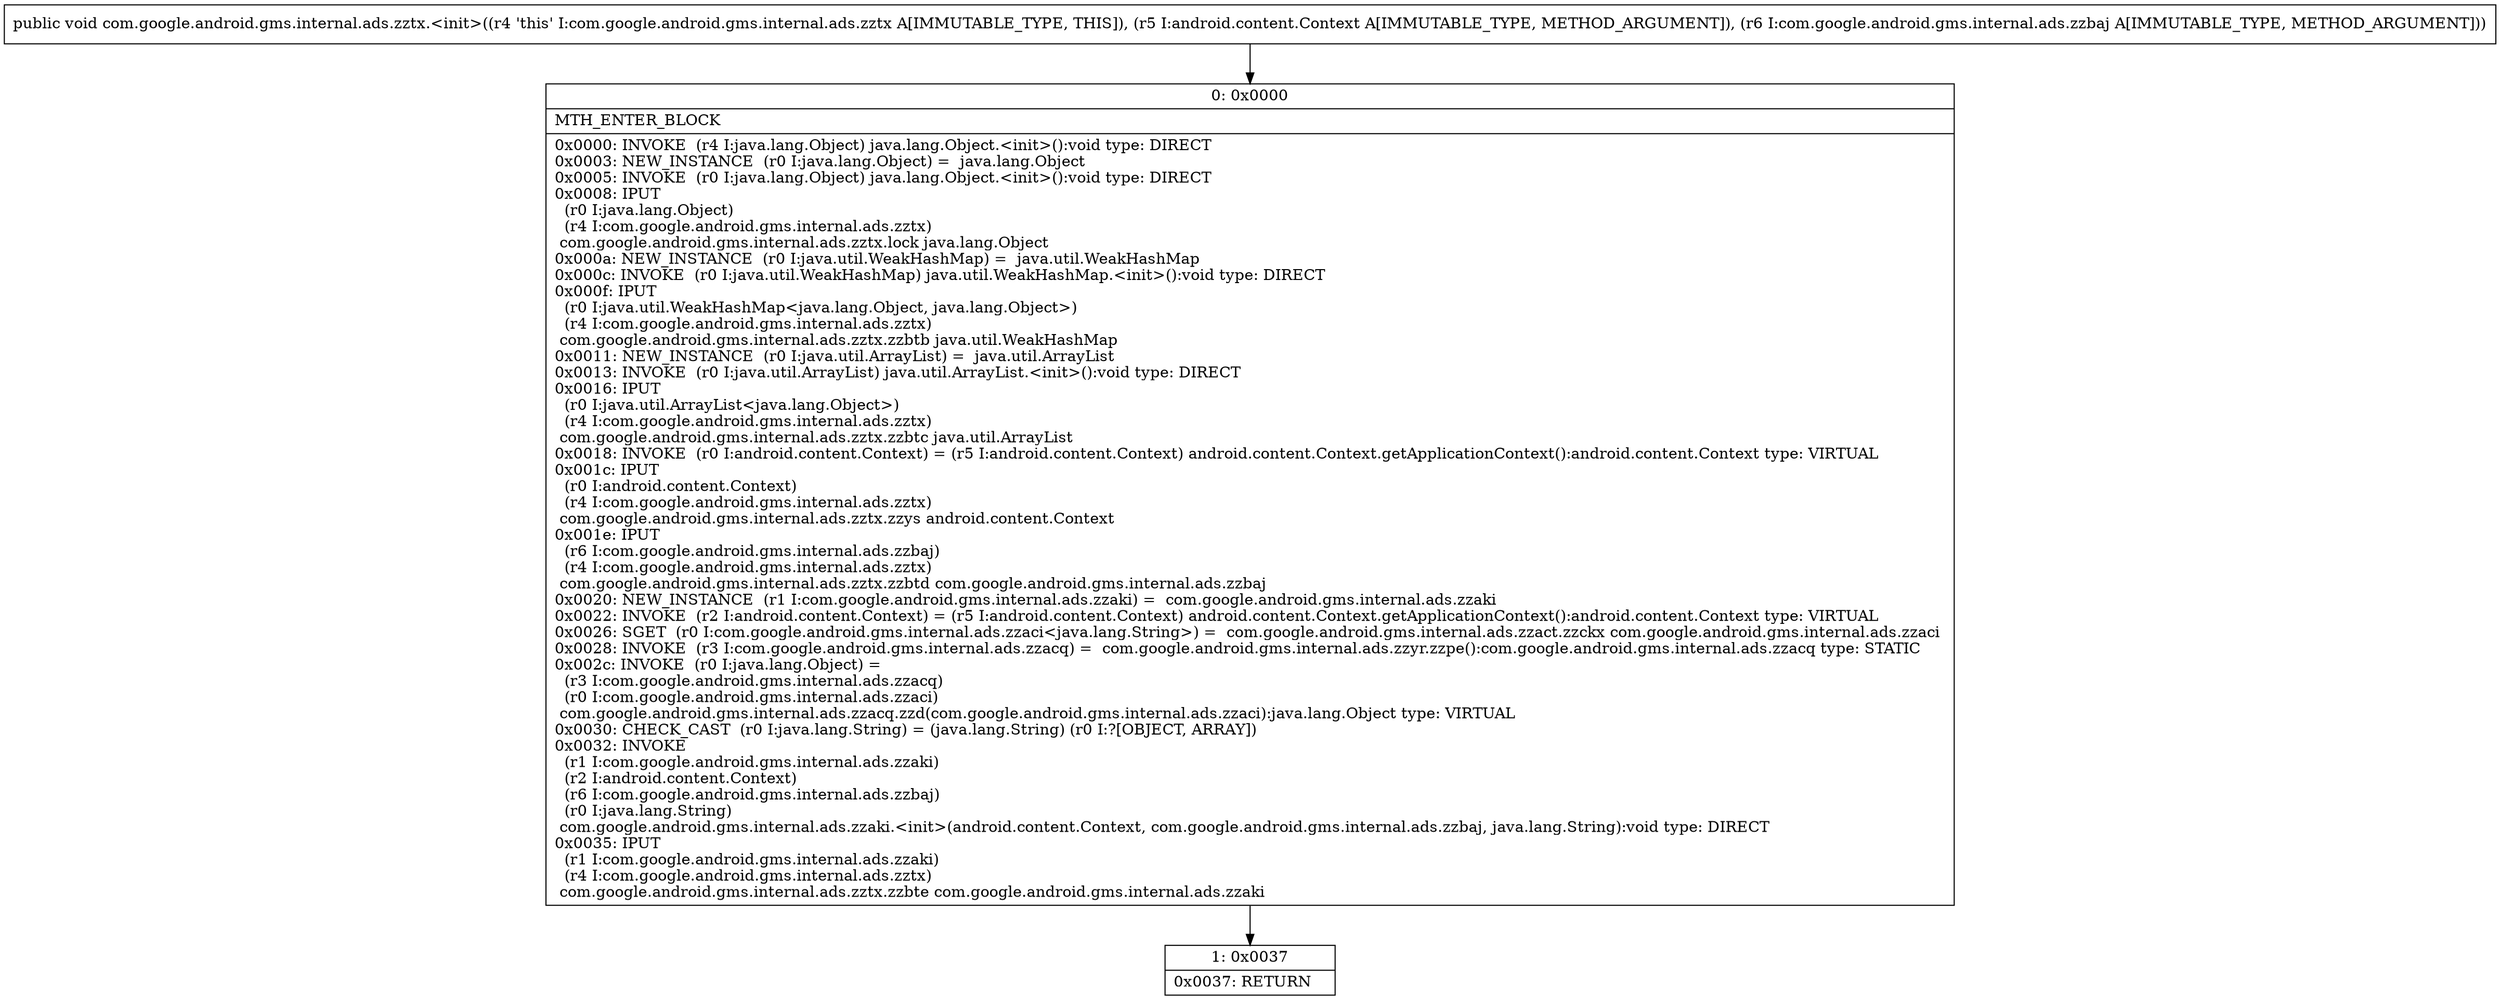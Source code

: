 digraph "CFG forcom.google.android.gms.internal.ads.zztx.\<init\>(Landroid\/content\/Context;Lcom\/google\/android\/gms\/internal\/ads\/zzbaj;)V" {
Node_0 [shape=record,label="{0\:\ 0x0000|MTH_ENTER_BLOCK\l|0x0000: INVOKE  (r4 I:java.lang.Object) java.lang.Object.\<init\>():void type: DIRECT \l0x0003: NEW_INSTANCE  (r0 I:java.lang.Object) =  java.lang.Object \l0x0005: INVOKE  (r0 I:java.lang.Object) java.lang.Object.\<init\>():void type: DIRECT \l0x0008: IPUT  \l  (r0 I:java.lang.Object)\l  (r4 I:com.google.android.gms.internal.ads.zztx)\l com.google.android.gms.internal.ads.zztx.lock java.lang.Object \l0x000a: NEW_INSTANCE  (r0 I:java.util.WeakHashMap) =  java.util.WeakHashMap \l0x000c: INVOKE  (r0 I:java.util.WeakHashMap) java.util.WeakHashMap.\<init\>():void type: DIRECT \l0x000f: IPUT  \l  (r0 I:java.util.WeakHashMap\<java.lang.Object, java.lang.Object\>)\l  (r4 I:com.google.android.gms.internal.ads.zztx)\l com.google.android.gms.internal.ads.zztx.zzbtb java.util.WeakHashMap \l0x0011: NEW_INSTANCE  (r0 I:java.util.ArrayList) =  java.util.ArrayList \l0x0013: INVOKE  (r0 I:java.util.ArrayList) java.util.ArrayList.\<init\>():void type: DIRECT \l0x0016: IPUT  \l  (r0 I:java.util.ArrayList\<java.lang.Object\>)\l  (r4 I:com.google.android.gms.internal.ads.zztx)\l com.google.android.gms.internal.ads.zztx.zzbtc java.util.ArrayList \l0x0018: INVOKE  (r0 I:android.content.Context) = (r5 I:android.content.Context) android.content.Context.getApplicationContext():android.content.Context type: VIRTUAL \l0x001c: IPUT  \l  (r0 I:android.content.Context)\l  (r4 I:com.google.android.gms.internal.ads.zztx)\l com.google.android.gms.internal.ads.zztx.zzys android.content.Context \l0x001e: IPUT  \l  (r6 I:com.google.android.gms.internal.ads.zzbaj)\l  (r4 I:com.google.android.gms.internal.ads.zztx)\l com.google.android.gms.internal.ads.zztx.zzbtd com.google.android.gms.internal.ads.zzbaj \l0x0020: NEW_INSTANCE  (r1 I:com.google.android.gms.internal.ads.zzaki) =  com.google.android.gms.internal.ads.zzaki \l0x0022: INVOKE  (r2 I:android.content.Context) = (r5 I:android.content.Context) android.content.Context.getApplicationContext():android.content.Context type: VIRTUAL \l0x0026: SGET  (r0 I:com.google.android.gms.internal.ads.zzaci\<java.lang.String\>) =  com.google.android.gms.internal.ads.zzact.zzckx com.google.android.gms.internal.ads.zzaci \l0x0028: INVOKE  (r3 I:com.google.android.gms.internal.ads.zzacq) =  com.google.android.gms.internal.ads.zzyr.zzpe():com.google.android.gms.internal.ads.zzacq type: STATIC \l0x002c: INVOKE  (r0 I:java.lang.Object) = \l  (r3 I:com.google.android.gms.internal.ads.zzacq)\l  (r0 I:com.google.android.gms.internal.ads.zzaci)\l com.google.android.gms.internal.ads.zzacq.zzd(com.google.android.gms.internal.ads.zzaci):java.lang.Object type: VIRTUAL \l0x0030: CHECK_CAST  (r0 I:java.lang.String) = (java.lang.String) (r0 I:?[OBJECT, ARRAY]) \l0x0032: INVOKE  \l  (r1 I:com.google.android.gms.internal.ads.zzaki)\l  (r2 I:android.content.Context)\l  (r6 I:com.google.android.gms.internal.ads.zzbaj)\l  (r0 I:java.lang.String)\l com.google.android.gms.internal.ads.zzaki.\<init\>(android.content.Context, com.google.android.gms.internal.ads.zzbaj, java.lang.String):void type: DIRECT \l0x0035: IPUT  \l  (r1 I:com.google.android.gms.internal.ads.zzaki)\l  (r4 I:com.google.android.gms.internal.ads.zztx)\l com.google.android.gms.internal.ads.zztx.zzbte com.google.android.gms.internal.ads.zzaki \l}"];
Node_1 [shape=record,label="{1\:\ 0x0037|0x0037: RETURN   \l}"];
MethodNode[shape=record,label="{public void com.google.android.gms.internal.ads.zztx.\<init\>((r4 'this' I:com.google.android.gms.internal.ads.zztx A[IMMUTABLE_TYPE, THIS]), (r5 I:android.content.Context A[IMMUTABLE_TYPE, METHOD_ARGUMENT]), (r6 I:com.google.android.gms.internal.ads.zzbaj A[IMMUTABLE_TYPE, METHOD_ARGUMENT])) }"];
MethodNode -> Node_0;
Node_0 -> Node_1;
}


